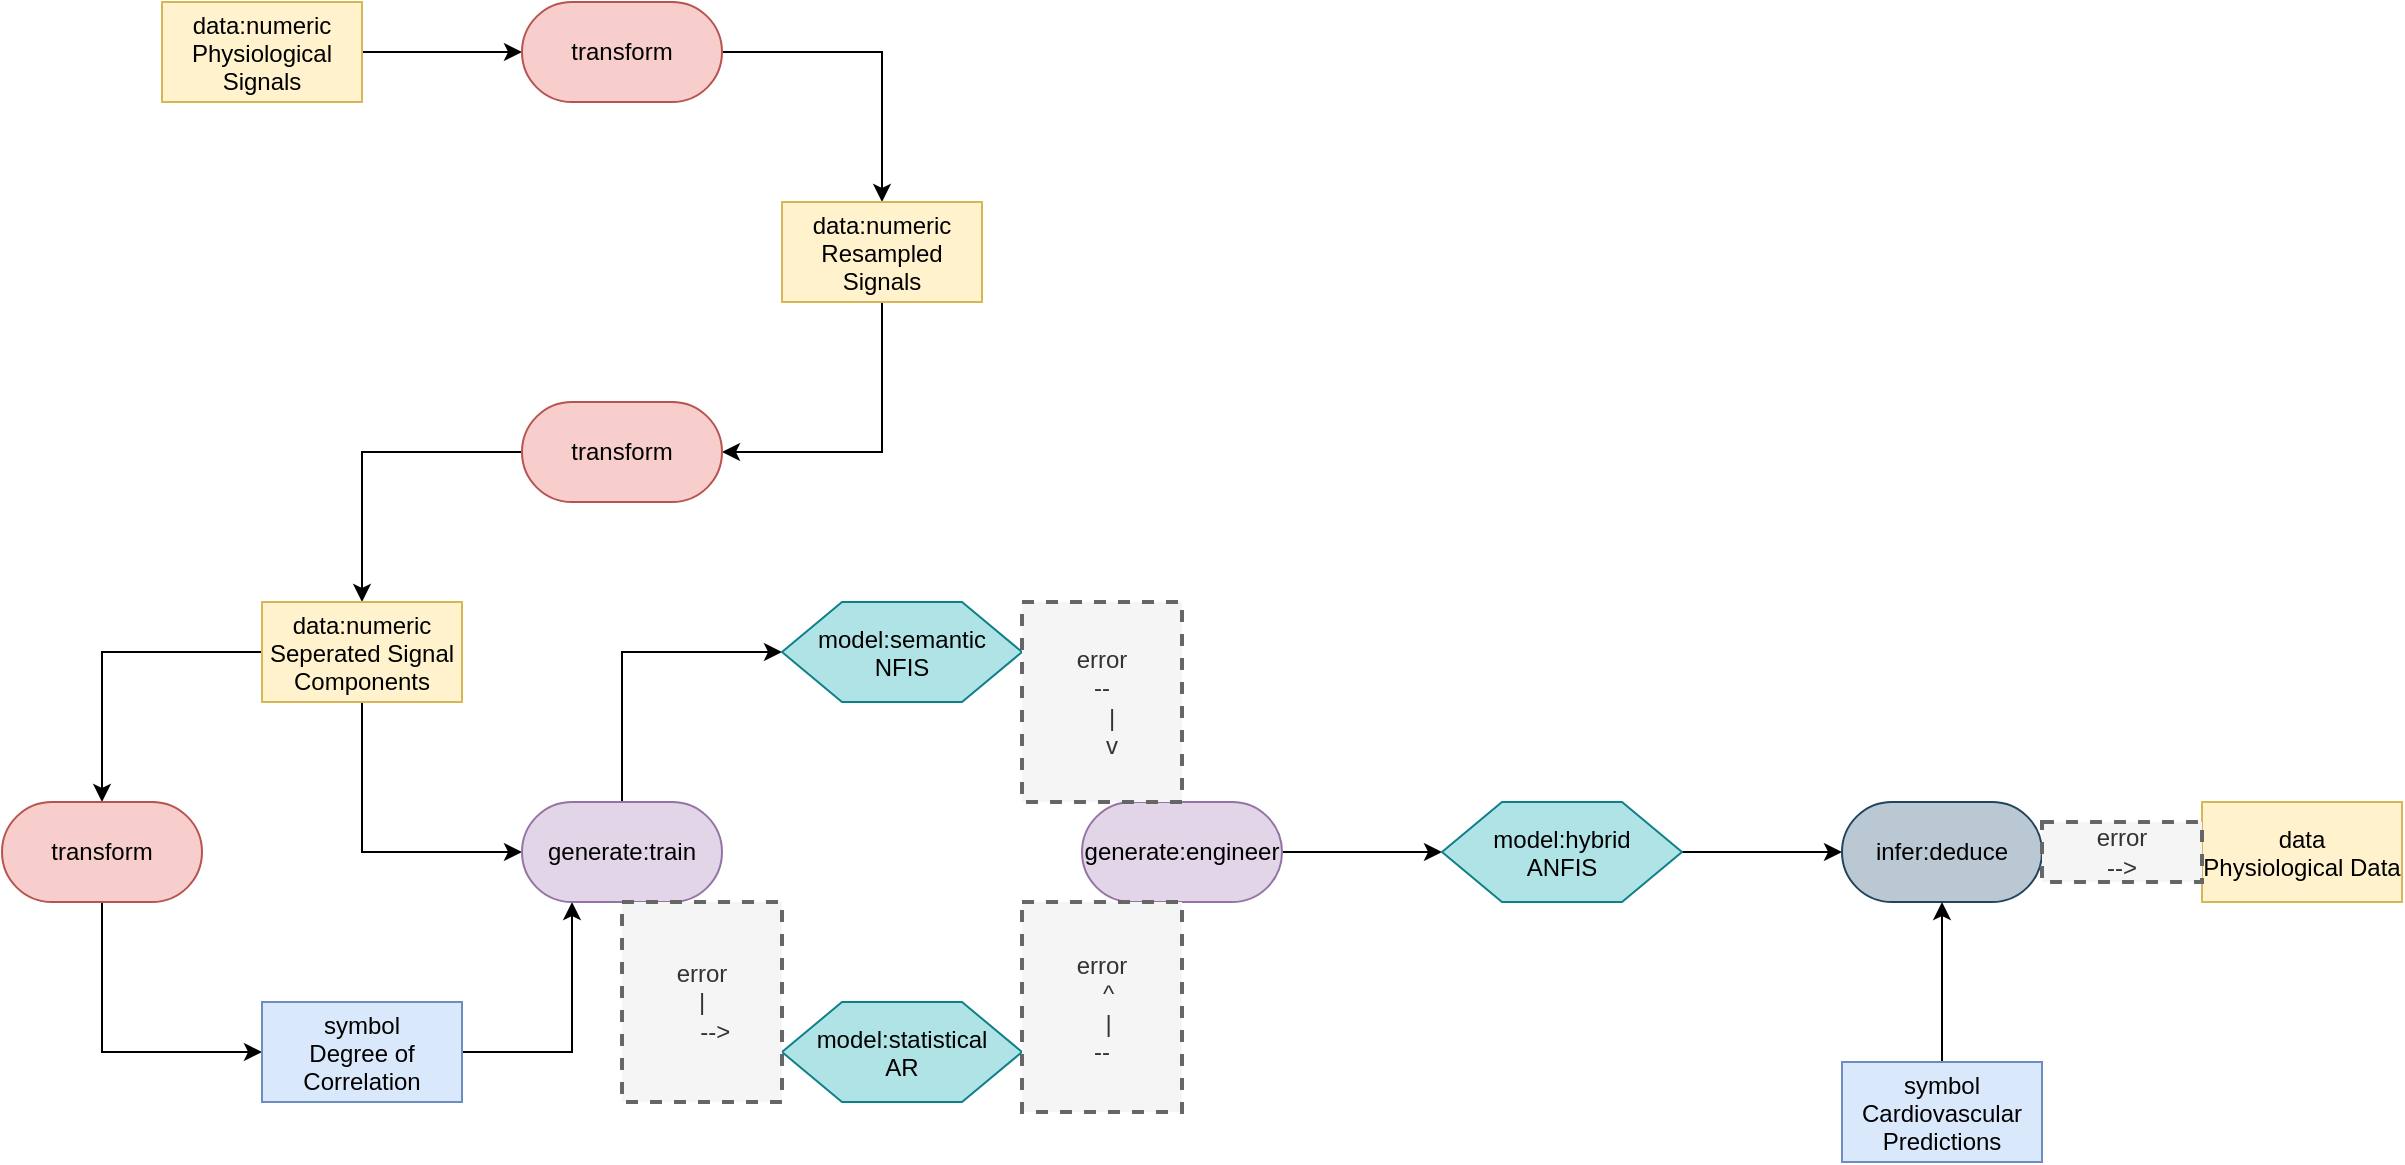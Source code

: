 <mxfile version="27.0.5">
  <diagram name="Page-1" id="2KuapKHPaFfON-KTrQ2W">
    <mxGraphModel dx="1572" dy="942" grid="1" gridSize="10" guides="1" tooltips="1" connect="1" arrows="1" fold="1" page="1" pageScale="1" pageWidth="3300" pageHeight="4681" math="0" shadow="0">
      <root>
        <mxCell id="0" />
        <mxCell id="1" parent="0" />
        <mxCell id="aLVupdV_c1AP2KSebhh2-3" style="edgeStyle=orthogonalEdgeStyle;rounded=0;orthogonalLoop=1;jettySize=auto;html=1;exitX=1;exitY=0.5;exitDx=0;exitDy=0;entryX=0;entryY=0.5;entryDx=0;entryDy=0;" edge="1" parent="1" source="aLVupdV_c1AP2KSebhh2-1" target="aLVupdV_c1AP2KSebhh2-2">
          <mxGeometry relative="1" as="geometry" />
        </mxCell>
        <mxCell id="aLVupdV_c1AP2KSebhh2-1" value="data:numeric&#xa;Physiological&#xa;Signals" style="rectangle;fillColor=#fff2cc;strokeColor=#d6b656;" name="data" vertex="1" parent="1">
          <mxGeometry x="340" y="230" width="100" height="50" as="geometry" />
        </mxCell>
        <mxCell id="aLVupdV_c1AP2KSebhh2-5" style="edgeStyle=orthogonalEdgeStyle;rounded=0;orthogonalLoop=1;jettySize=auto;html=1;exitX=1;exitY=0.5;exitDx=0;exitDy=0;entryX=0.5;entryY=0;entryDx=0;entryDy=0;" edge="1" parent="1" source="aLVupdV_c1AP2KSebhh2-2" target="aLVupdV_c1AP2KSebhh2-4">
          <mxGeometry relative="1" as="geometry" />
        </mxCell>
        <mxCell id="aLVupdV_c1AP2KSebhh2-2" value="transform" style="rounded=1;whiteSpace=wrap;html=1;arcSize=50;fillColor=#f8cecc;strokeColor=#b85450;" name="transform" vertex="1" parent="1">
          <mxGeometry x="520" y="230" width="100" height="50" as="geometry" />
        </mxCell>
        <mxCell id="aLVupdV_c1AP2KSebhh2-7" style="edgeStyle=orthogonalEdgeStyle;rounded=0;orthogonalLoop=1;jettySize=auto;html=1;exitX=0.5;exitY=1;exitDx=0;exitDy=0;entryX=1;entryY=0.5;entryDx=0;entryDy=0;" edge="1" parent="1" source="aLVupdV_c1AP2KSebhh2-4" target="aLVupdV_c1AP2KSebhh2-6">
          <mxGeometry relative="1" as="geometry" />
        </mxCell>
        <mxCell id="aLVupdV_c1AP2KSebhh2-4" value="data:numeric&#xa;Resampled&#xa;Signals" style="rectangle;fillColor=#fff2cc;strokeColor=#d6b656;" name="data" vertex="1" parent="1">
          <mxGeometry x="650" y="330" width="100" height="50" as="geometry" />
        </mxCell>
        <mxCell id="aLVupdV_c1AP2KSebhh2-9" style="edgeStyle=orthogonalEdgeStyle;rounded=0;orthogonalLoop=1;jettySize=auto;html=1;exitX=0;exitY=0.5;exitDx=0;exitDy=0;entryX=0.5;entryY=0;entryDx=0;entryDy=0;" edge="1" parent="1" source="aLVupdV_c1AP2KSebhh2-6" target="aLVupdV_c1AP2KSebhh2-8">
          <mxGeometry relative="1" as="geometry" />
        </mxCell>
        <mxCell id="aLVupdV_c1AP2KSebhh2-6" value="transform" style="rounded=1;whiteSpace=wrap;html=1;arcSize=50;fillColor=#f8cecc;strokeColor=#b85450;" name="transform" vertex="1" parent="1">
          <mxGeometry x="520" y="430" width="100" height="50" as="geometry" />
        </mxCell>
        <mxCell id="aLVupdV_c1AP2KSebhh2-11" style="edgeStyle=orthogonalEdgeStyle;rounded=0;orthogonalLoop=1;jettySize=auto;html=1;exitX=0;exitY=0.5;exitDx=0;exitDy=0;entryX=0.5;entryY=0;entryDx=0;entryDy=0;" edge="1" parent="1" source="aLVupdV_c1AP2KSebhh2-8" target="aLVupdV_c1AP2KSebhh2-10">
          <mxGeometry relative="1" as="geometry" />
        </mxCell>
        <mxCell id="aLVupdV_c1AP2KSebhh2-16" style="edgeStyle=orthogonalEdgeStyle;rounded=0;orthogonalLoop=1;jettySize=auto;html=1;exitX=0.5;exitY=1;exitDx=0;exitDy=0;entryX=0;entryY=0.5;entryDx=0;entryDy=0;" edge="1" parent="1" source="aLVupdV_c1AP2KSebhh2-8" target="aLVupdV_c1AP2KSebhh2-14">
          <mxGeometry relative="1" as="geometry" />
        </mxCell>
        <mxCell id="aLVupdV_c1AP2KSebhh2-8" value="data:numeric&#xa;Seperated Signal&#xa;Components" style="rectangle;fillColor=#fff2cc;strokeColor=#d6b656;" name="data" vertex="1" parent="1">
          <mxGeometry x="390" y="530" width="100" height="50" as="geometry" />
        </mxCell>
        <mxCell id="aLVupdV_c1AP2KSebhh2-13" style="edgeStyle=orthogonalEdgeStyle;rounded=0;orthogonalLoop=1;jettySize=auto;html=1;exitX=0.5;exitY=1;exitDx=0;exitDy=0;entryX=0;entryY=0.5;entryDx=0;entryDy=0;" edge="1" parent="1" source="aLVupdV_c1AP2KSebhh2-10" target="aLVupdV_c1AP2KSebhh2-12">
          <mxGeometry relative="1" as="geometry" />
        </mxCell>
        <mxCell id="aLVupdV_c1AP2KSebhh2-10" value="transform" style="rounded=1;whiteSpace=wrap;html=1;arcSize=50;fillColor=#f8cecc;strokeColor=#b85450;" name="transform" vertex="1" parent="1">
          <mxGeometry x="260" y="630" width="100" height="50" as="geometry" />
        </mxCell>
        <mxCell id="aLVupdV_c1AP2KSebhh2-18" style="edgeStyle=orthogonalEdgeStyle;rounded=0;orthogonalLoop=1;jettySize=auto;html=1;exitX=1;exitY=0.5;exitDx=0;exitDy=0;entryX=0.25;entryY=1;entryDx=0;entryDy=0;" edge="1" parent="1" source="aLVupdV_c1AP2KSebhh2-12" target="aLVupdV_c1AP2KSebhh2-14">
          <mxGeometry relative="1" as="geometry" />
        </mxCell>
        <mxCell id="aLVupdV_c1AP2KSebhh2-12" value="symbol&#xa;Degree of&#xa;Correlation" style="rectangle;fillColor=#dae8fc;strokeColor=#6c8ebf;" name="symbol" vertex="1" parent="1">
          <mxGeometry x="390" y="730" width="100" height="50" as="geometry" />
        </mxCell>
        <mxCell id="aLVupdV_c1AP2KSebhh2-19" style="edgeStyle=orthogonalEdgeStyle;rounded=0;orthogonalLoop=1;jettySize=auto;html=1;exitX=0.5;exitY=0;exitDx=0;exitDy=0;entryX=0;entryY=0.5;entryDx=0;entryDy=0;" edge="1" parent="1" source="aLVupdV_c1AP2KSebhh2-14" target="aLVupdV_c1AP2KSebhh2-17">
          <mxGeometry relative="1" as="geometry" />
        </mxCell>
        <mxCell id="aLVupdV_c1AP2KSebhh2-14" value="generate:train" style="rounded=1;whiteSpace=wrap;html=1;arcSize=50;fillColor=#e1d5e7;strokeColor=#9673a6;" name="generate:train" vertex="1" parent="1">
          <mxGeometry x="520" y="630" width="100" height="50" as="geometry" />
        </mxCell>
        <mxCell id="aLVupdV_c1AP2KSebhh2-17" value="model:semantic&#xa;NFIS" style="shape=hexagon;perimeter=hexagonPerimeter2;fillColor=#b0e3e6;strokeColor=#0e8088;" name="model" vertex="1" parent="1">
          <mxGeometry x="650" y="530" width="120" height="50" as="geometry" />
        </mxCell>
        <mxCell id="aLVupdV_c1AP2KSebhh2-20" value="model:statistical&#xa;AR" style="shape=hexagon;perimeter=hexagonPerimeter2;fillColor=#b0e3e6;strokeColor=#0e8088;" name="model" vertex="1" parent="1">
          <mxGeometry x="650" y="730" width="120" height="50" as="geometry" />
        </mxCell>
        <mxCell id="aLVupdV_c1AP2KSebhh2-22" value="&lt;div&gt;error&lt;/div&gt;&lt;div&gt;|&lt;/div&gt;&lt;div&gt;&amp;nbsp;&amp;nbsp;&amp;nbsp; --&amp;gt;&lt;/div&gt;" style="text;html=1;align=center;verticalAlign=middle;whiteSpace=wrap;rounded=0;dashed=1;fillColor=#f5f5f5;fontColor=#333333;strokeColor=#666666;strokeWidth=2;" name="text" vertex="1" parent="1">
          <mxGeometry x="570" y="680" width="80" height="100" as="geometry" />
        </mxCell>
        <mxCell id="aLVupdV_c1AP2KSebhh2-29" style="edgeStyle=orthogonalEdgeStyle;rounded=0;orthogonalLoop=1;jettySize=auto;html=1;exitX=1;exitY=0.5;exitDx=0;exitDy=0;entryX=0;entryY=0.5;entryDx=0;entryDy=0;" edge="1" parent="1" source="aLVupdV_c1AP2KSebhh2-23" target="aLVupdV_c1AP2KSebhh2-28">
          <mxGeometry relative="1" as="geometry" />
        </mxCell>
        <mxCell id="aLVupdV_c1AP2KSebhh2-23" value="generate:engineer" style="rounded=1;whiteSpace=wrap;html=1;arcSize=50;fillColor=#e1d5e7;strokeColor=#9673a6;" name="generate:engineer" vertex="1" parent="1">
          <mxGeometry x="800" y="630" width="100" height="50" as="geometry" />
        </mxCell>
        <mxCell id="aLVupdV_c1AP2KSebhh2-26" value="&lt;div&gt;error&lt;/div&gt;&lt;div&gt;--&lt;/div&gt;&lt;div&gt;&amp;nbsp;&amp;nbsp; |&lt;/div&gt;&lt;div&gt;&amp;nbsp;&amp;nbsp; v&lt;/div&gt;" style="text;html=1;align=center;verticalAlign=middle;whiteSpace=wrap;rounded=0;dashed=1;fillColor=#f5f5f5;fontColor=#333333;strokeColor=#666666;strokeWidth=2;" name="text" vertex="1" parent="1">
          <mxGeometry x="770" y="530" width="80" height="100" as="geometry" />
        </mxCell>
        <mxCell id="aLVupdV_c1AP2KSebhh2-27" value="&lt;div&gt;error&lt;/div&gt;&lt;div&gt;&amp;nbsp; ^&lt;/div&gt;&lt;div&gt;&amp;nbsp; |&lt;/div&gt;&lt;div&gt;--&lt;/div&gt;" style="text;html=1;align=center;verticalAlign=middle;whiteSpace=wrap;rounded=0;dashed=1;fillColor=#f5f5f5;fontColor=#333333;strokeColor=#666666;strokeWidth=2;" name="text" vertex="1" parent="1">
          <mxGeometry x="770" y="680" width="80" height="105" as="geometry" />
        </mxCell>
        <mxCell id="aLVupdV_c1AP2KSebhh2-31" style="edgeStyle=orthogonalEdgeStyle;rounded=0;orthogonalLoop=1;jettySize=auto;html=1;exitX=1;exitY=0.5;exitDx=0;exitDy=0;entryX=0;entryY=0.5;entryDx=0;entryDy=0;" edge="1" parent="1" source="aLVupdV_c1AP2KSebhh2-28" target="aLVupdV_c1AP2KSebhh2-30">
          <mxGeometry relative="1" as="geometry" />
        </mxCell>
        <mxCell id="aLVupdV_c1AP2KSebhh2-28" value="model:hybrid&#xa;ANFIS" style="shape=hexagon;perimeter=hexagonPerimeter2;fillColor=#b0e3e6;strokeColor=#0e8088;" name="model" vertex="1" parent="1">
          <mxGeometry x="980" y="630" width="120" height="50" as="geometry" />
        </mxCell>
        <mxCell id="aLVupdV_c1AP2KSebhh2-30" value="infer:deduce" style="rounded=1;whiteSpace=wrap;html=1;arcSize=50;fillColor=#bac8d3;strokeColor=#23445d;" name="infer:deduce" vertex="1" parent="1">
          <mxGeometry x="1180" y="630" width="100" height="50" as="geometry" />
        </mxCell>
        <mxCell id="aLVupdV_c1AP2KSebhh2-33" style="edgeStyle=orthogonalEdgeStyle;rounded=0;orthogonalLoop=1;jettySize=auto;html=1;exitX=0.5;exitY=0;exitDx=0;exitDy=0;entryX=0.5;entryY=1;entryDx=0;entryDy=0;" edge="1" parent="1" source="aLVupdV_c1AP2KSebhh2-32" target="aLVupdV_c1AP2KSebhh2-30">
          <mxGeometry relative="1" as="geometry" />
        </mxCell>
        <mxCell id="aLVupdV_c1AP2KSebhh2-32" value="symbol&#xa;Cardiovascular&#xa;Predictions" style="rectangle;fillColor=#dae8fc;strokeColor=#6c8ebf;" name="symbol" vertex="1" parent="1">
          <mxGeometry x="1180" y="760" width="100" height="50" as="geometry" />
        </mxCell>
        <mxCell id="aLVupdV_c1AP2KSebhh2-34" value="data&#xa;Physiological Data" style="rectangle;fillColor=#fff2cc;strokeColor=#d6b656;" name="data" vertex="1" parent="1">
          <mxGeometry x="1360" y="630" width="100" height="50" as="geometry" />
        </mxCell>
        <mxCell id="aLVupdV_c1AP2KSebhh2-36" value="&lt;div&gt;error&lt;/div&gt;&lt;div&gt;--&amp;gt;&lt;/div&gt;" style="text;html=1;align=center;verticalAlign=middle;whiteSpace=wrap;rounded=0;dashed=1;fillColor=#f5f5f5;fontColor=#333333;strokeColor=#666666;strokeWidth=2;" name="text" vertex="1" parent="1">
          <mxGeometry x="1280" y="640" width="80" height="30" as="geometry" />
        </mxCell>
      </root>
    </mxGraphModel>
  </diagram>
</mxfile>

